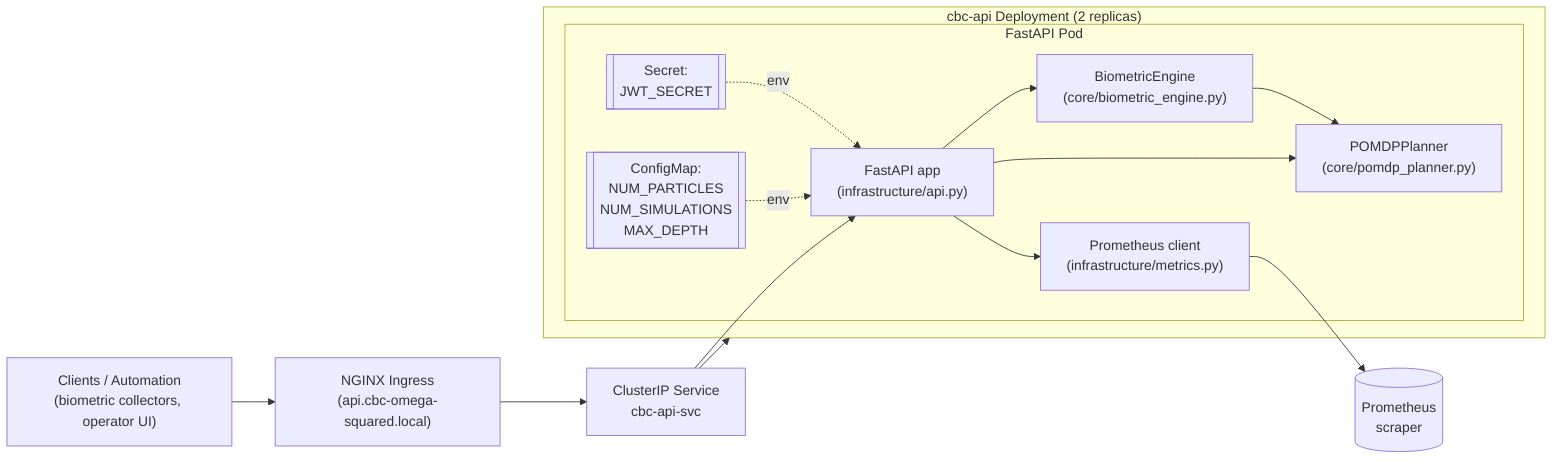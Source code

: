 flowchart LR
    client["Clients / Automation\n(biometric collectors, operator UI)"]
    ingress["NGINX Ingress\n(api.cbc-omega-squared.local)"]
    service["ClusterIP Service\ncbc-api-svc"]

    subgraph Deployment["cbc-api Deployment (2 replicas)"]
        subgraph Pod["FastAPI Pod"]
            api["FastAPI app\n(infrastructure/api.py)"]
            biometric["BiometricEngine\n(core/biometric_engine.py)"]
            pomdp["POMDPPlanner\n(core/pomdp_planner.py)"]
            metrics["Prometheus client\n(infrastructure/metrics.py)"]
            secret[["Secret:\nJWT_SECRET"]]
            config[["ConfigMap:\nNUM_PARTICLES\nNUM_SIMULATIONS\nMAX_DEPTH"]]
        end
    end

    prometheus[("Prometheus\nscraper")]

    client --> ingress --> service --> api
    service --> Deployment
    api --> biometric
    api --> pomdp
    api --> metrics
    biometric --> pomdp
    metrics --> prometheus
    secret -. env .-> api
    config -. env .-> api